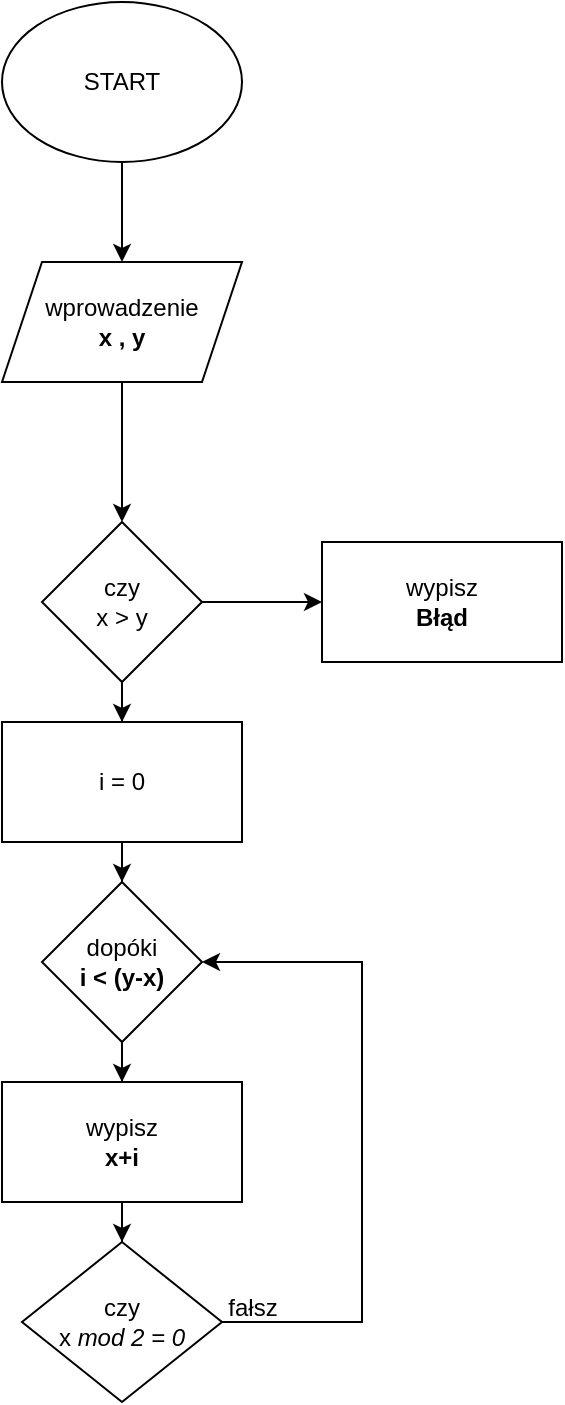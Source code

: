 <mxfile version="24.8.0">
  <diagram name="Strona-1" id="CwWNdNBHOA8T3IGSUlDJ">
    <mxGraphModel dx="466" dy="351" grid="1" gridSize="10" guides="1" tooltips="1" connect="1" arrows="1" fold="1" page="1" pageScale="1" pageWidth="827" pageHeight="1169" math="0" shadow="0">
      <root>
        <mxCell id="0" />
        <mxCell id="1" parent="0" />
        <mxCell id="rVgvyWtYOlzBFb4Ia4IZ-3" value="" style="edgeStyle=orthogonalEdgeStyle;rounded=0;orthogonalLoop=1;jettySize=auto;html=1;" parent="1" source="rVgvyWtYOlzBFb4Ia4IZ-1" target="rVgvyWtYOlzBFb4Ia4IZ-2" edge="1">
          <mxGeometry relative="1" as="geometry" />
        </mxCell>
        <mxCell id="rVgvyWtYOlzBFb4Ia4IZ-1" value="START" style="ellipse;whiteSpace=wrap;html=1;" parent="1" vertex="1">
          <mxGeometry x="340" y="130" width="120" height="80" as="geometry" />
        </mxCell>
        <mxCell id="AM-MqHgUbHt2gTkoSmik-4" value="" style="edgeStyle=orthogonalEdgeStyle;rounded=0;orthogonalLoop=1;jettySize=auto;html=1;" edge="1" parent="1" source="rVgvyWtYOlzBFb4Ia4IZ-2" target="AM-MqHgUbHt2gTkoSmik-3">
          <mxGeometry relative="1" as="geometry" />
        </mxCell>
        <mxCell id="rVgvyWtYOlzBFb4Ia4IZ-2" value="wprowadzenie&lt;div&gt;&lt;b&gt;x , y&lt;/b&gt;&lt;/div&gt;" style="shape=parallelogram;perimeter=parallelogramPerimeter;whiteSpace=wrap;html=1;fixedSize=1;" parent="1" vertex="1">
          <mxGeometry x="340" y="260" width="120" height="60" as="geometry" />
        </mxCell>
        <mxCell id="AM-MqHgUbHt2gTkoSmik-8" value="" style="edgeStyle=orthogonalEdgeStyle;rounded=0;orthogonalLoop=1;jettySize=auto;html=1;" edge="1" parent="1" source="AM-MqHgUbHt2gTkoSmik-3" target="AM-MqHgUbHt2gTkoSmik-7">
          <mxGeometry relative="1" as="geometry" />
        </mxCell>
        <mxCell id="AM-MqHgUbHt2gTkoSmik-12" value="" style="edgeStyle=orthogonalEdgeStyle;rounded=0;orthogonalLoop=1;jettySize=auto;html=1;" edge="1" parent="1" source="AM-MqHgUbHt2gTkoSmik-3" target="AM-MqHgUbHt2gTkoSmik-11">
          <mxGeometry relative="1" as="geometry" />
        </mxCell>
        <mxCell id="AM-MqHgUbHt2gTkoSmik-3" value="czy&lt;div&gt;x &amp;gt; y&lt;/div&gt;" style="rhombus;whiteSpace=wrap;html=1;" vertex="1" parent="1">
          <mxGeometry x="360" y="390" width="80" height="80" as="geometry" />
        </mxCell>
        <mxCell id="AM-MqHgUbHt2gTkoSmik-7" value="wypisz&lt;div&gt;&lt;b&gt;Błąd&lt;/b&gt;&lt;/div&gt;" style="whiteSpace=wrap;html=1;" vertex="1" parent="1">
          <mxGeometry x="500" y="400" width="120" height="60" as="geometry" />
        </mxCell>
        <mxCell id="AM-MqHgUbHt2gTkoSmik-14" value="" style="edgeStyle=orthogonalEdgeStyle;rounded=0;orthogonalLoop=1;jettySize=auto;html=1;" edge="1" parent="1" source="AM-MqHgUbHt2gTkoSmik-11" target="AM-MqHgUbHt2gTkoSmik-13">
          <mxGeometry relative="1" as="geometry" />
        </mxCell>
        <mxCell id="AM-MqHgUbHt2gTkoSmik-11" value="i = 0" style="whiteSpace=wrap;html=1;" vertex="1" parent="1">
          <mxGeometry x="340" y="490" width="120" height="60" as="geometry" />
        </mxCell>
        <mxCell id="AM-MqHgUbHt2gTkoSmik-18" value="" style="edgeStyle=orthogonalEdgeStyle;rounded=0;orthogonalLoop=1;jettySize=auto;html=1;" edge="1" parent="1" source="AM-MqHgUbHt2gTkoSmik-13" target="AM-MqHgUbHt2gTkoSmik-17">
          <mxGeometry relative="1" as="geometry" />
        </mxCell>
        <mxCell id="AM-MqHgUbHt2gTkoSmik-13" value="dopóki&lt;div&gt;&lt;b&gt;i &amp;lt; (y-x)&lt;/b&gt;&lt;/div&gt;" style="rhombus;whiteSpace=wrap;html=1;" vertex="1" parent="1">
          <mxGeometry x="360" y="570" width="80" height="80" as="geometry" />
        </mxCell>
        <mxCell id="AM-MqHgUbHt2gTkoSmik-23" value="" style="edgeStyle=orthogonalEdgeStyle;rounded=0;orthogonalLoop=1;jettySize=auto;html=1;" edge="1" parent="1" source="AM-MqHgUbHt2gTkoSmik-17" target="AM-MqHgUbHt2gTkoSmik-22">
          <mxGeometry relative="1" as="geometry" />
        </mxCell>
        <mxCell id="AM-MqHgUbHt2gTkoSmik-17" value="wypisz&lt;div&gt;&lt;b&gt;x+i&lt;/b&gt;&lt;/div&gt;" style="whiteSpace=wrap;html=1;" vertex="1" parent="1">
          <mxGeometry x="340" y="670" width="120" height="60" as="geometry" />
        </mxCell>
        <mxCell id="AM-MqHgUbHt2gTkoSmik-27" style="edgeStyle=orthogonalEdgeStyle;rounded=0;orthogonalLoop=1;jettySize=auto;html=1;entryX=1;entryY=0.5;entryDx=0;entryDy=0;" edge="1" parent="1" source="AM-MqHgUbHt2gTkoSmik-22" target="AM-MqHgUbHt2gTkoSmik-13">
          <mxGeometry relative="1" as="geometry">
            <Array as="points">
              <mxPoint x="520" y="790" />
              <mxPoint x="520" y="610" />
            </Array>
          </mxGeometry>
        </mxCell>
        <mxCell id="AM-MqHgUbHt2gTkoSmik-22" value="czy&lt;div&gt;x &lt;i&gt;mod 2 = 0&lt;/i&gt;&lt;/div&gt;" style="rhombus;whiteSpace=wrap;html=1;" vertex="1" parent="1">
          <mxGeometry x="350" y="750" width="100" height="80" as="geometry" />
        </mxCell>
        <mxCell id="AM-MqHgUbHt2gTkoSmik-28" value="fałsz" style="text;html=1;align=center;verticalAlign=middle;resizable=0;points=[];autosize=1;strokeColor=none;fillColor=none;" vertex="1" parent="1">
          <mxGeometry x="440" y="768" width="50" height="30" as="geometry" />
        </mxCell>
      </root>
    </mxGraphModel>
  </diagram>
</mxfile>
